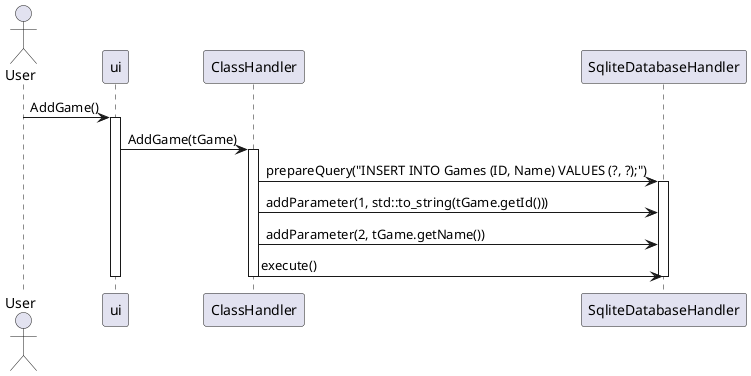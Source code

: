 @startuml AddGameSequence

actor User
participant ui
participant ClassHandler
participant SqliteDatabaseHandler

User -> ui: AddGame()
activate ui

ui -> ClassHandler: AddGame(tGame)
activate ClassHandler

ClassHandler -> SqliteDatabaseHandler: prepareQuery("INSERT INTO Games (ID, Name) VALUES (?, ?);")
activate SqliteDatabaseHandler

ClassHandler -> SqliteDatabaseHandler: addParameter(1, std::to_string(tGame.getId()))
ClassHandler -> SqliteDatabaseHandler: addParameter(2, tGame.getName())

ClassHandler -> SqliteDatabaseHandler: execute()
deactivate SqliteDatabaseHandler

deactivate ClassHandler
deactivate ui

@enduml
